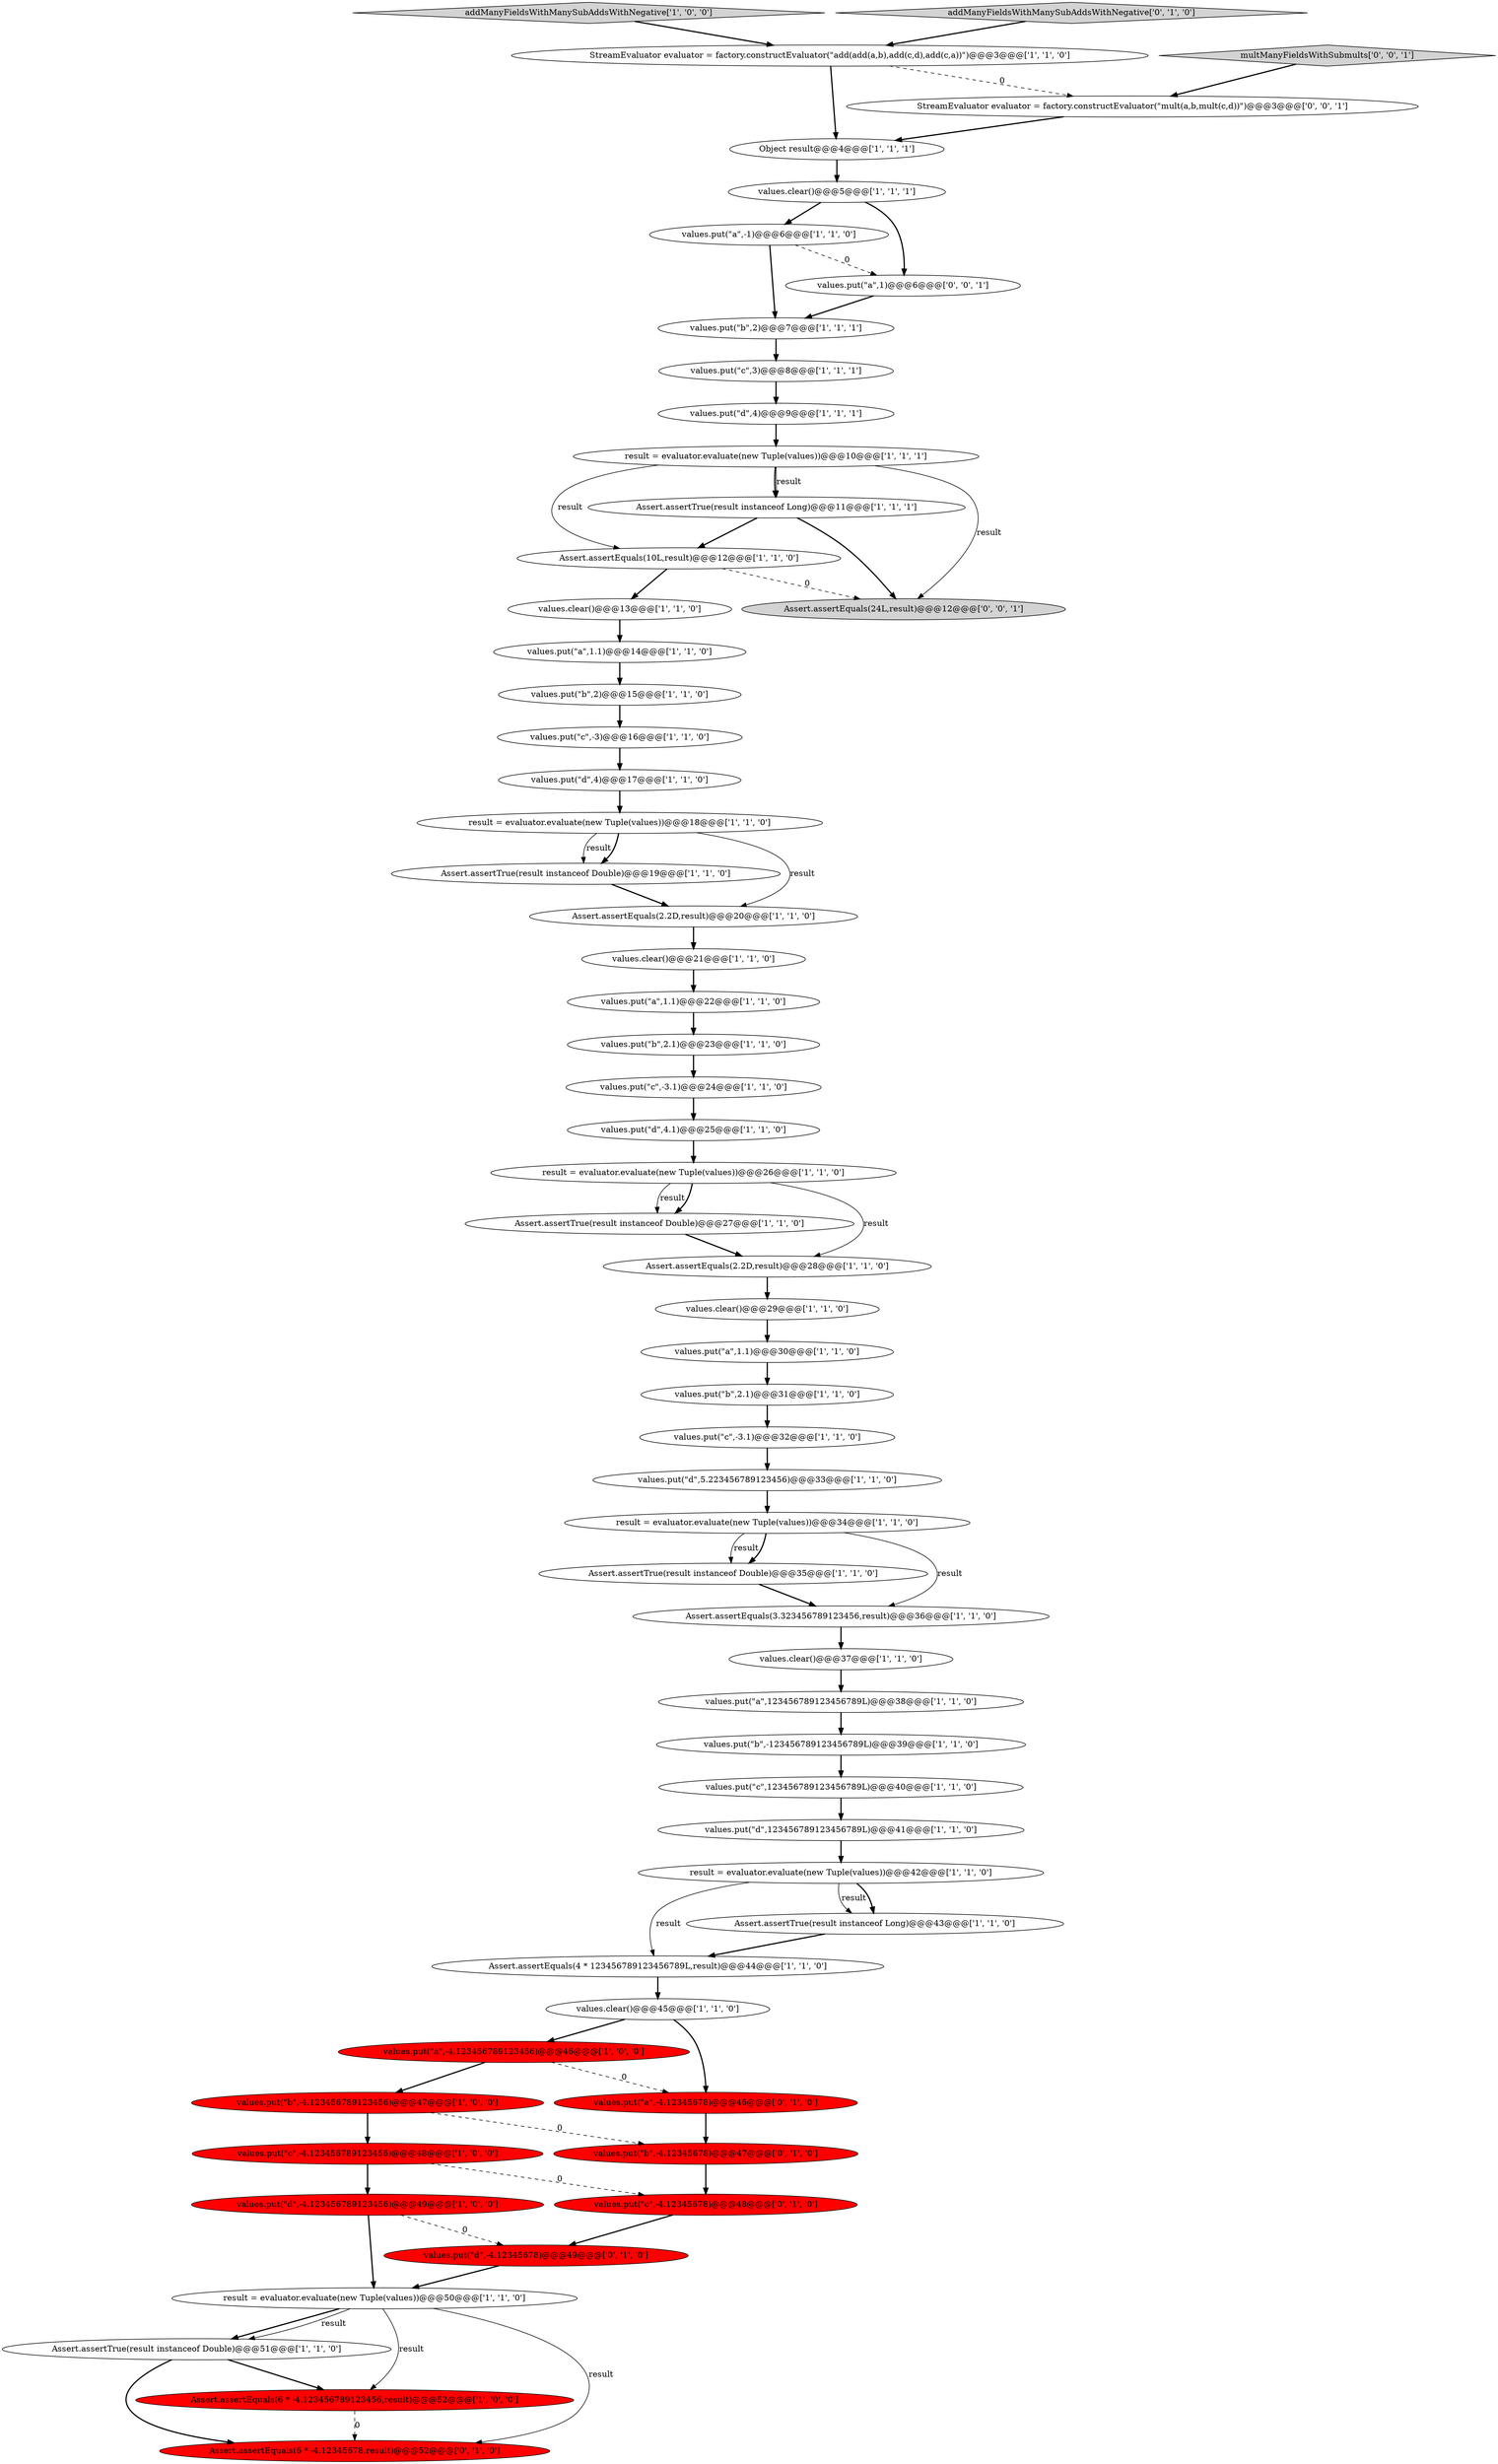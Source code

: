 digraph {
21 [style = filled, label = "result = evaluator.evaluate(new Tuple(values))@@@42@@@['1', '1', '0']", fillcolor = white, shape = ellipse image = "AAA0AAABBB1BBB"];
19 [style = filled, label = "values.put(\"a\",1.1)@@@14@@@['1', '1', '0']", fillcolor = white, shape = ellipse image = "AAA0AAABBB1BBB"];
23 [style = filled, label = "StreamEvaluator evaluator = factory.constructEvaluator(\"add(add(a,b),add(c,d),add(c,a))\")@@@3@@@['1', '1', '0']", fillcolor = white, shape = ellipse image = "AAA0AAABBB1BBB"];
38 [style = filled, label = "Assert.assertTrue(result instanceof Double)@@@35@@@['1', '1', '0']", fillcolor = white, shape = ellipse image = "AAA0AAABBB1BBB"];
25 [style = filled, label = "Assert.assertTrue(result instanceof Double)@@@19@@@['1', '1', '0']", fillcolor = white, shape = ellipse image = "AAA0AAABBB1BBB"];
7 [style = filled, label = "Assert.assertTrue(result instanceof Long)@@@43@@@['1', '1', '0']", fillcolor = white, shape = ellipse image = "AAA0AAABBB1BBB"];
16 [style = filled, label = "values.put(\"d\",-4.123456789123456)@@@49@@@['1', '0', '0']", fillcolor = red, shape = ellipse image = "AAA1AAABBB1BBB"];
54 [style = filled, label = "values.put(\"c\",-4.12345678)@@@48@@@['0', '1', '0']", fillcolor = red, shape = ellipse image = "AAA1AAABBB2BBB"];
6 [style = filled, label = "values.put(\"b\",2.1)@@@31@@@['1', '1', '0']", fillcolor = white, shape = ellipse image = "AAA0AAABBB1BBB"];
12 [style = filled, label = "values.put(\"b\",2.1)@@@23@@@['1', '1', '0']", fillcolor = white, shape = ellipse image = "AAA0AAABBB1BBB"];
17 [style = filled, label = "values.clear()@@@13@@@['1', '1', '0']", fillcolor = white, shape = ellipse image = "AAA0AAABBB1BBB"];
37 [style = filled, label = "addManyFieldsWithManySubAddsWithNegative['1', '0', '0']", fillcolor = lightgray, shape = diamond image = "AAA0AAABBB1BBB"];
52 [style = filled, label = "Assert.assertEquals(6 * -4.12345678,result)@@@52@@@['0', '1', '0']", fillcolor = red, shape = ellipse image = "AAA1AAABBB2BBB"];
1 [style = filled, label = "values.put(\"c\",123456789123456789L)@@@40@@@['1', '1', '0']", fillcolor = white, shape = ellipse image = "AAA0AAABBB1BBB"];
48 [style = filled, label = "values.put(\"a\",1.1)@@@30@@@['1', '1', '0']", fillcolor = white, shape = ellipse image = "AAA0AAABBB1BBB"];
56 [style = filled, label = "addManyFieldsWithManySubAddsWithNegative['0', '1', '0']", fillcolor = lightgray, shape = diamond image = "AAA0AAABBB2BBB"];
45 [style = filled, label = "values.put(\"a\",-1)@@@6@@@['1', '1', '0']", fillcolor = white, shape = ellipse image = "AAA0AAABBB1BBB"];
36 [style = filled, label = "values.clear()@@@45@@@['1', '1', '0']", fillcolor = white, shape = ellipse image = "AAA0AAABBB1BBB"];
32 [style = filled, label = "values.put(\"b\",-4.123456789123456)@@@47@@@['1', '0', '0']", fillcolor = red, shape = ellipse image = "AAA1AAABBB1BBB"];
49 [style = filled, label = "result = evaluator.evaluate(new Tuple(values))@@@10@@@['1', '1', '1']", fillcolor = white, shape = ellipse image = "AAA0AAABBB1BBB"];
55 [style = filled, label = "values.put(\"b\",-4.12345678)@@@47@@@['0', '1', '0']", fillcolor = red, shape = ellipse image = "AAA1AAABBB2BBB"];
26 [style = filled, label = "values.put(\"d\",5.223456789123456)@@@33@@@['1', '1', '0']", fillcolor = white, shape = ellipse image = "AAA0AAABBB1BBB"];
44 [style = filled, label = "Assert.assertTrue(result instanceof Double)@@@27@@@['1', '1', '0']", fillcolor = white, shape = ellipse image = "AAA0AAABBB1BBB"];
31 [style = filled, label = "values.put(\"c\",3)@@@8@@@['1', '1', '1']", fillcolor = white, shape = ellipse image = "AAA0AAABBB1BBB"];
5 [style = filled, label = "values.put(\"d\",4)@@@17@@@['1', '1', '0']", fillcolor = white, shape = ellipse image = "AAA0AAABBB1BBB"];
60 [style = filled, label = "multManyFieldsWithSubmults['0', '0', '1']", fillcolor = lightgray, shape = diamond image = "AAA0AAABBB3BBB"];
10 [style = filled, label = "Assert.assertEquals(4 * 123456789123456789L,result)@@@44@@@['1', '1', '0']", fillcolor = white, shape = ellipse image = "AAA0AAABBB1BBB"];
58 [style = filled, label = "values.put(\"a\",1)@@@6@@@['0', '0', '1']", fillcolor = white, shape = ellipse image = "AAA0AAABBB3BBB"];
11 [style = filled, label = "values.put(\"b\",2)@@@7@@@['1', '1', '1']", fillcolor = white, shape = ellipse image = "AAA0AAABBB1BBB"];
42 [style = filled, label = "values.clear()@@@5@@@['1', '1', '1']", fillcolor = white, shape = ellipse image = "AAA0AAABBB1BBB"];
28 [style = filled, label = "Assert.assertEquals(6 * -4.123456789123456,result)@@@52@@@['1', '0', '0']", fillcolor = red, shape = ellipse image = "AAA1AAABBB1BBB"];
30 [style = filled, label = "values.put(\"a\",-4.123456789123456)@@@46@@@['1', '0', '0']", fillcolor = red, shape = ellipse image = "AAA1AAABBB1BBB"];
13 [style = filled, label = "result = evaluator.evaluate(new Tuple(values))@@@34@@@['1', '1', '0']", fillcolor = white, shape = ellipse image = "AAA0AAABBB1BBB"];
59 [style = filled, label = "StreamEvaluator evaluator = factory.constructEvaluator(\"mult(a,b,mult(c,d))\")@@@3@@@['0', '0', '1']", fillcolor = white, shape = ellipse image = "AAA0AAABBB3BBB"];
34 [style = filled, label = "Assert.assertTrue(result instanceof Double)@@@51@@@['1', '1', '0']", fillcolor = white, shape = ellipse image = "AAA0AAABBB1BBB"];
40 [style = filled, label = "result = evaluator.evaluate(new Tuple(values))@@@26@@@['1', '1', '0']", fillcolor = white, shape = ellipse image = "AAA0AAABBB1BBB"];
27 [style = filled, label = "Assert.assertTrue(result instanceof Long)@@@11@@@['1', '1', '1']", fillcolor = white, shape = ellipse image = "AAA0AAABBB1BBB"];
51 [style = filled, label = "values.put(\"a\",-4.12345678)@@@46@@@['0', '1', '0']", fillcolor = red, shape = ellipse image = "AAA1AAABBB2BBB"];
3 [style = filled, label = "Assert.assertEquals(2.2D,result)@@@20@@@['1', '1', '0']", fillcolor = white, shape = ellipse image = "AAA0AAABBB1BBB"];
57 [style = filled, label = "Assert.assertEquals(24L,result)@@@12@@@['0', '0', '1']", fillcolor = lightgray, shape = ellipse image = "AAA0AAABBB3BBB"];
18 [style = filled, label = "values.put(\"d\",123456789123456789L)@@@41@@@['1', '1', '0']", fillcolor = white, shape = ellipse image = "AAA0AAABBB1BBB"];
8 [style = filled, label = "result = evaluator.evaluate(new Tuple(values))@@@18@@@['1', '1', '0']", fillcolor = white, shape = ellipse image = "AAA0AAABBB1BBB"];
24 [style = filled, label = "Assert.assertEquals(10L,result)@@@12@@@['1', '1', '0']", fillcolor = white, shape = ellipse image = "AAA0AAABBB1BBB"];
39 [style = filled, label = "values.put(\"d\",4)@@@9@@@['1', '1', '1']", fillcolor = white, shape = ellipse image = "AAA0AAABBB1BBB"];
47 [style = filled, label = "Assert.assertEquals(3.323456789123456,result)@@@36@@@['1', '1', '0']", fillcolor = white, shape = ellipse image = "AAA0AAABBB1BBB"];
41 [style = filled, label = "values.put(\"a\",1.1)@@@22@@@['1', '1', '0']", fillcolor = white, shape = ellipse image = "AAA0AAABBB1BBB"];
46 [style = filled, label = "values.clear()@@@29@@@['1', '1', '0']", fillcolor = white, shape = ellipse image = "AAA0AAABBB1BBB"];
29 [style = filled, label = "values.put(\"c\",-4.123456789123456)@@@48@@@['1', '0', '0']", fillcolor = red, shape = ellipse image = "AAA1AAABBB1BBB"];
2 [style = filled, label = "result = evaluator.evaluate(new Tuple(values))@@@50@@@['1', '1', '0']", fillcolor = white, shape = ellipse image = "AAA0AAABBB1BBB"];
35 [style = filled, label = "values.put(\"c\",-3.1)@@@32@@@['1', '1', '0']", fillcolor = white, shape = ellipse image = "AAA0AAABBB1BBB"];
14 [style = filled, label = "values.put(\"d\",4.1)@@@25@@@['1', '1', '0']", fillcolor = white, shape = ellipse image = "AAA0AAABBB1BBB"];
22 [style = filled, label = "values.put(\"a\",123456789123456789L)@@@38@@@['1', '1', '0']", fillcolor = white, shape = ellipse image = "AAA0AAABBB1BBB"];
9 [style = filled, label = "values.put(\"c\",-3)@@@16@@@['1', '1', '0']", fillcolor = white, shape = ellipse image = "AAA0AAABBB1BBB"];
50 [style = filled, label = "values.put(\"b\",2)@@@15@@@['1', '1', '0']", fillcolor = white, shape = ellipse image = "AAA0AAABBB1BBB"];
33 [style = filled, label = "values.clear()@@@21@@@['1', '1', '0']", fillcolor = white, shape = ellipse image = "AAA0AAABBB1BBB"];
53 [style = filled, label = "values.put(\"d\",-4.12345678)@@@49@@@['0', '1', '0']", fillcolor = red, shape = ellipse image = "AAA1AAABBB2BBB"];
43 [style = filled, label = "Object result@@@4@@@['1', '1', '1']", fillcolor = white, shape = ellipse image = "AAA0AAABBB1BBB"];
0 [style = filled, label = "Assert.assertEquals(2.2D,result)@@@28@@@['1', '1', '0']", fillcolor = white, shape = ellipse image = "AAA0AAABBB1BBB"];
4 [style = filled, label = "values.put(\"b\",-123456789123456789L)@@@39@@@['1', '1', '0']", fillcolor = white, shape = ellipse image = "AAA0AAABBB1BBB"];
15 [style = filled, label = "values.clear()@@@37@@@['1', '1', '0']", fillcolor = white, shape = ellipse image = "AAA0AAABBB1BBB"];
20 [style = filled, label = "values.put(\"c\",-3.1)@@@24@@@['1', '1', '0']", fillcolor = white, shape = ellipse image = "AAA0AAABBB1BBB"];
5->8 [style = bold, label=""];
21->7 [style = solid, label="result"];
36->51 [style = bold, label=""];
40->0 [style = solid, label="result"];
6->35 [style = bold, label=""];
47->15 [style = bold, label=""];
50->9 [style = bold, label=""];
8->25 [style = solid, label="result"];
40->44 [style = solid, label="result"];
42->45 [style = bold, label=""];
0->46 [style = bold, label=""];
7->10 [style = bold, label=""];
13->38 [style = solid, label="result"];
49->24 [style = solid, label="result"];
34->52 [style = bold, label=""];
25->3 [style = bold, label=""];
23->43 [style = bold, label=""];
43->42 [style = bold, label=""];
2->34 [style = bold, label=""];
2->28 [style = solid, label="result"];
12->20 [style = bold, label=""];
29->54 [style = dashed, label="0"];
33->41 [style = bold, label=""];
1->18 [style = bold, label=""];
20->14 [style = bold, label=""];
30->32 [style = bold, label=""];
19->50 [style = bold, label=""];
3->33 [style = bold, label=""];
49->27 [style = bold, label=""];
49->27 [style = solid, label="result"];
49->57 [style = solid, label="result"];
16->2 [style = bold, label=""];
60->59 [style = bold, label=""];
48->6 [style = bold, label=""];
46->48 [style = bold, label=""];
37->23 [style = bold, label=""];
16->53 [style = dashed, label="0"];
23->59 [style = dashed, label="0"];
17->19 [style = bold, label=""];
13->47 [style = solid, label="result"];
26->13 [style = bold, label=""];
10->36 [style = bold, label=""];
15->22 [style = bold, label=""];
45->11 [style = bold, label=""];
22->4 [style = bold, label=""];
53->2 [style = bold, label=""];
32->29 [style = bold, label=""];
45->58 [style = dashed, label="0"];
34->28 [style = bold, label=""];
11->31 [style = bold, label=""];
36->30 [style = bold, label=""];
2->34 [style = solid, label="result"];
42->58 [style = bold, label=""];
27->57 [style = bold, label=""];
51->55 [style = bold, label=""];
2->52 [style = solid, label="result"];
39->49 [style = bold, label=""];
24->17 [style = bold, label=""];
56->23 [style = bold, label=""];
32->55 [style = dashed, label="0"];
9->5 [style = bold, label=""];
38->47 [style = bold, label=""];
21->7 [style = bold, label=""];
54->53 [style = bold, label=""];
13->38 [style = bold, label=""];
27->24 [style = bold, label=""];
4->1 [style = bold, label=""];
30->51 [style = dashed, label="0"];
31->39 [style = bold, label=""];
41->12 [style = bold, label=""];
18->21 [style = bold, label=""];
55->54 [style = bold, label=""];
8->3 [style = solid, label="result"];
21->10 [style = solid, label="result"];
24->57 [style = dashed, label="0"];
59->43 [style = bold, label=""];
8->25 [style = bold, label=""];
35->26 [style = bold, label=""];
14->40 [style = bold, label=""];
29->16 [style = bold, label=""];
28->52 [style = dashed, label="0"];
40->44 [style = bold, label=""];
58->11 [style = bold, label=""];
44->0 [style = bold, label=""];
}

